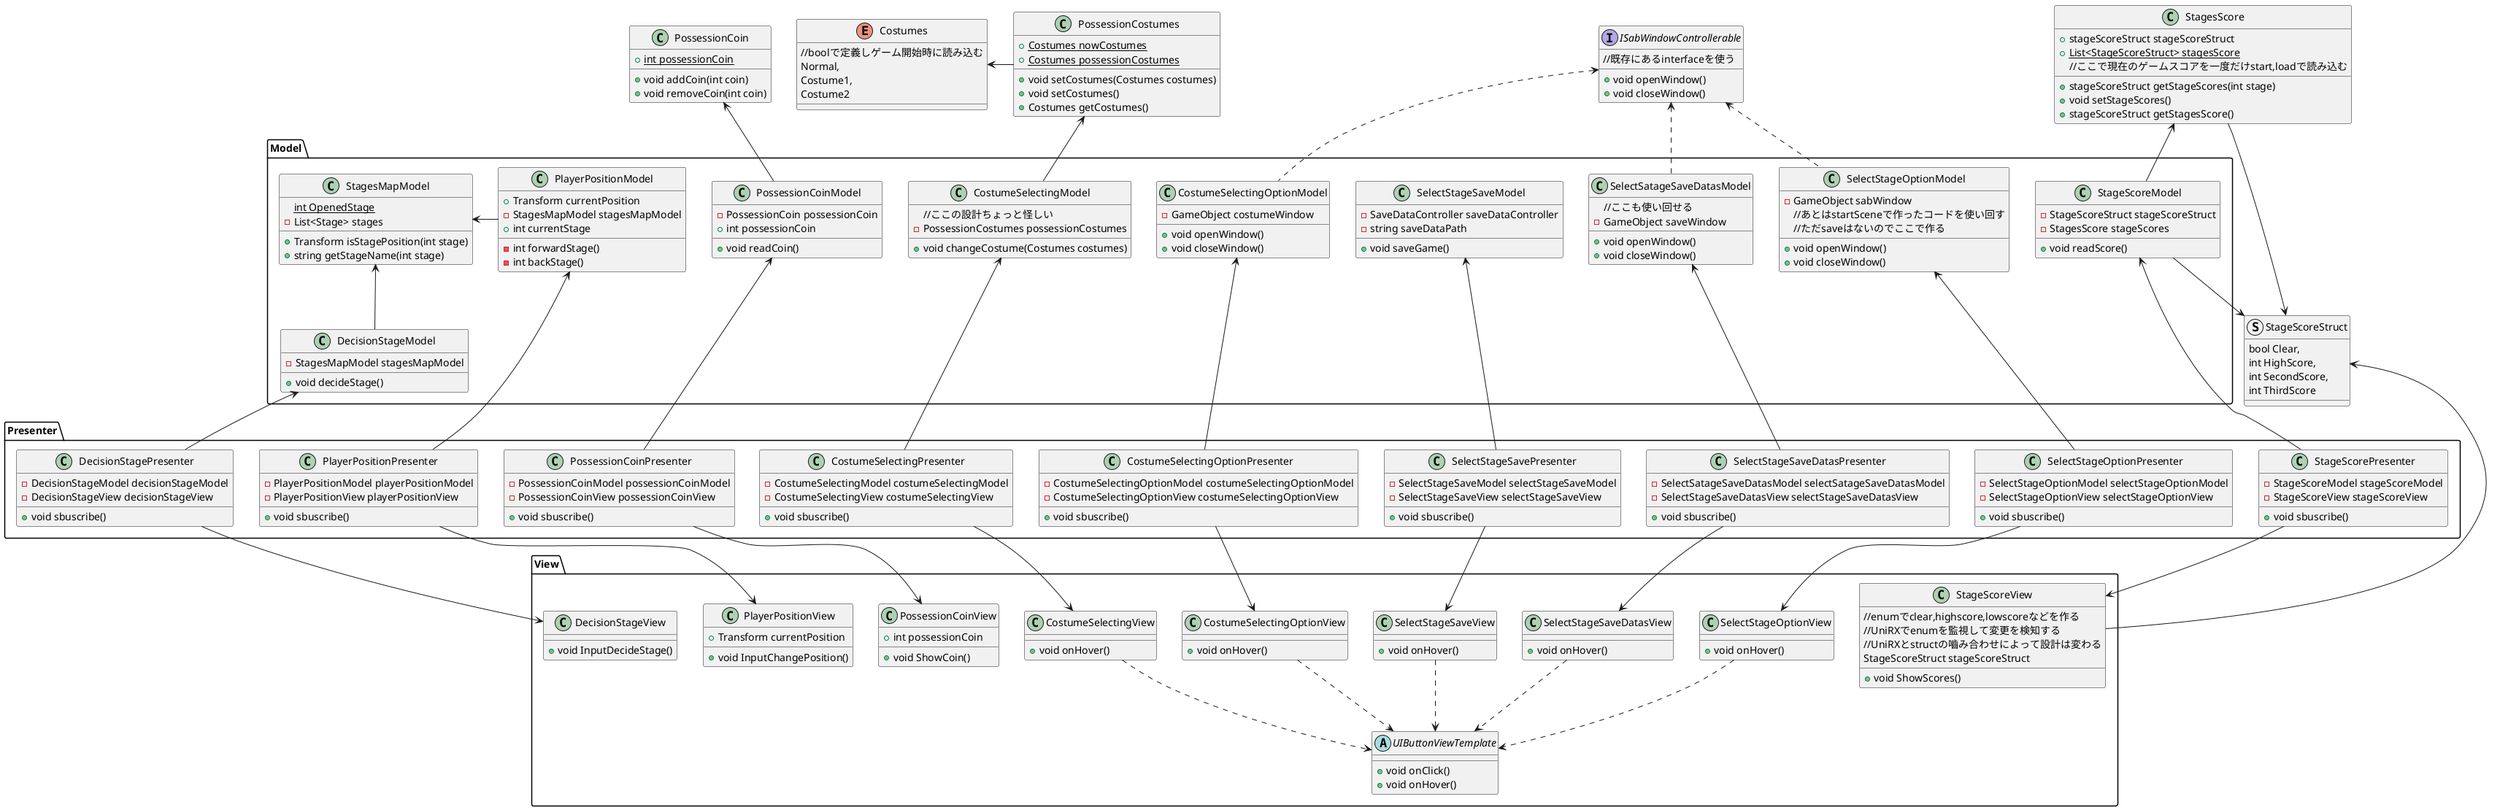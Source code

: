 @startuml GameStageMapSelectMap
    interface ISabWindowControllerable{
        //既存にあるinterfaceを使う
        +void openWindow()
        +void closeWindow()
    }
class StagesScore{
    +stageScoreStruct stageScoreStruct
    +{static}List<StageScoreStruct> stagesScore
    +stageScoreStruct getStageScores(int stage)
    //ここで現在のゲームスコアを一度だけstart,loadで読み込む
    +void setStageScores()
    +stageScoreStruct getStagesScore()
}
class PossessionCostumes{
    +{static}Costumes nowCostumes
    +{static}Costumes possessionCostumes
    +void setCostumes(Costumes costumes)
    +void setCostumes()
    +Costumes getCostumes()
}
enum Costumes{
    //boolで定義しゲーム開始時に読み込む
    Normal,
    Costume1,
    Costume2
}
PossessionCostumes -left-> Costumes
class PossessionCoin{
    +{static}int possessionCoin
    +void addCoin(int coin)
    +void removeCoin(int coin)
}
namespace Model{
    class SelectStageOptionModel{
        -GameObject sabWindow
        +void openWindow()
        +void closeWindow()
        //あとはstartSceneで作ったコードを使い回す
        //ただsaveはないのでここで作る
    }
    SelectStageOptionModel .up.> ISabWindowControllerable
    SelectSatageSaveDatasModel .up.> ISabWindowControllerable
    CostumeSelectingOptionModel .up.> ISabWindowControllerable
    class SelectSatageSaveDatasModel{
        //ここも使い回せる
        -GameObject saveWindow
        +void openWindow()
        +void closeWindow()
    }
    class SelectStageSaveModel{
        -SaveDataController saveDataController
        -string saveDataPath
        +void saveGame()
    }
    class PlayerPositionModel{
        +Transform currentPosition
        -StagesMapModel stagesMapModel
        +int currentStage
        -int forwardStage()
        -int backStage()
    }
    class StagesMapModel{
        {static}int OpenedStage
        -List<Stage> stages
        +Transform isStagePosition(int stage)
        +string getStageName(int stage)
    }
    class DecisionStageModel{
        -StagesMapModel stagesMapModel
        +void decideStage()
    }
    PlayerPositionModel -right-> StagesMapModel
    DecisionStageModel -up-> StagesMapModel
    class StageScoreModel{
        -StageScoreStruct stageScoreStruct
        -StagesScore stageScores
        +void readScore()
    }
    StageScoreModel -up-> StagesScore
    class CostumeSelectingOptionModel{
        -GameObject costumeWindow
        +void openWindow()
        +void closeWindow()
    }
    class CostumeSelectingModel{
        //ここの設計ちょっと怪しい
        -PossessionCostumes possessionCostumes
        +void changeCostume(Costumes costumes)
    }
    CostumeSelectingModel -up-> PossessionCostumes
    class PossessionCoinModel{
        -PossessionCoin possessionCoin
        +int possessionCoin
        +void readCoin()
    }
    PossessionCoinModel -up-> PossessionCoin
}
namespace Presenter{
    class SelectStageOptionPresenter{
        -SelectStageOptionModel selectStageOptionModel
        -SelectStageOptionView selectStageOptionView
        +void sbuscribe()
    }
    class SelectStageSaveDatasPresenter{
        -SelectSatageSaveDatasModel selectSatageSaveDatasModel
        -SelectStageSaveDatasView selectStageSaveDatasView
        +void sbuscribe()
    }
    class SelectStageSavePresenter{
        -SelectStageSaveModel selectStageSaveModel
        -SelectStageSaveView selectStageSaveView
        +void sbuscribe()
    }
    class PlayerPositionPresenter{
        -PlayerPositionModel playerPositionModel
        -PlayerPositionView playerPositionView
        +void sbuscribe()
    }
    class DecisionStagePresenter{
        -DecisionStageModel decisionStageModel
        -DecisionStageView decisionStageView
        +void sbuscribe()
    }
    class StageScorePresenter{
        -StageScoreModel stageScoreModel
        -StageScoreView stageScoreView
        +void sbuscribe()
    }
    class CostumeSelectingOptionPresenter{
        -CostumeSelectingOptionModel costumeSelectingOptionModel
        -CostumeSelectingOptionView costumeSelectingOptionView
        +void sbuscribe()
    }
    class CostumeSelectingPresenter{
        -CostumeSelectingModel costumeSelectingModel
        -CostumeSelectingView costumeSelectingView
        +void sbuscribe()
    }
    class PossessionCoinPresenter{
        -PossessionCoinModel possessionCoinModel
        -PossessionCoinView possessionCoinView
        +void sbuscribe()
    }
}
SelectStageOptionPresenter -up-> SelectStageOptionModel
SelectStageOptionPresenter -down-> View.SelectStageOptionView
SelectStageSaveDatasPresenter -up-> SelectSatageSaveDatasModel
SelectStageSaveDatasPresenter -down-> View.SelectStageSaveDatasView
SelectStageSavePresenter -up-> SelectStageSaveModel
SelectStageSavePresenter -down-> View.SelectStageSaveView
PlayerPositionPresenter -up-> PlayerPositionModel
PlayerPositionPresenter -down-> View.PlayerPositionView
DecisionStagePresenter -up-> DecisionStageModel
DecisionStagePresenter -down-> View.DecisionStageView
StageScorePresenter -up-> StageScoreModel
StageScorePresenter -down-> View.StageScoreView
CostumeSelectingOptionPresenter -up-> CostumeSelectingOptionModel
CostumeSelectingOptionPresenter -down-> View.CostumeSelectingOptionView
CostumeSelectingPresenter -up-> CostumeSelectingModel
CostumeSelectingPresenter -down-> View.CostumeSelectingView
PossessionCoinPresenter -up-> PossessionCoinModel
PossessionCoinPresenter -down-> View.PossessionCoinView
namespace View{
    abstract class UIButtonViewTemplate{
        +void onClick()
        +void onHover()
    }
    class SelectStageOptionView{
        +void onHover()
    }
    class SelectStageSaveDatasView{
        +void onHover()
    }
    class SelectStageSaveView{
        +void onHover()
    }
    class CostumeSelectingOptionView{
        +void onHover()
    }
    SelectStageOptionView .down.> UIButtonViewTemplate
    SelectStageSaveDatasView .down.> UIButtonViewTemplate
    SelectStageSaveView .down.> UIButtonViewTemplate
    CostumeSelectingOptionView .down.> UIButtonViewTemplate
    class PlayerPositionView{
        +Transform currentPosition
        +void InputChangePosition()
    }
    class DecisionStageView{
        +void InputDecideStage()
    }
    class StageScoreView{
        //enumでclear,highscore,lowscoreなどを作る
        //UniRXでenumを監視して変更を検知する
        //UniRXとstructの嚙み合わせによって設計は変わる
        StageScoreStruct stageScoreStruct
        +void ShowScores()
    }
    class CostumeSelectingView{
        +void onHover()
    }
    CostumeSelectingView .down.> UIButtonViewTemplate
    class PossessionCoinView{
        +int possessionCoin
        +void ShowCoin()
    }
}
struct StageScoreStruct{
    bool Clear,
    int HighScore,
    int SecondScore,
    int ThirdScore
}
StageScoreView -up-> StageScoreStruct
StageScoreModel -down-> StageScoreStruct
StagesScore -down-> StageScoreStruct

@enduml


//シングルトンで他のプレイヤーの情報を書かねばいかない